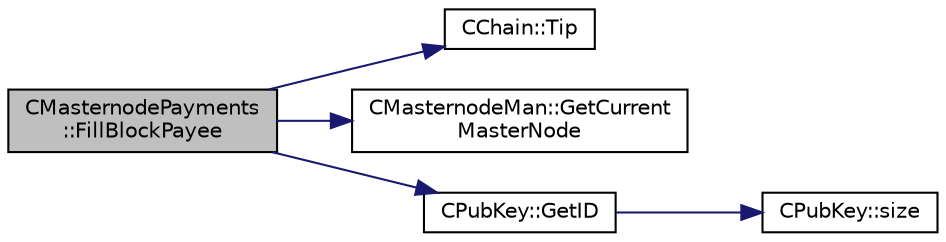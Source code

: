 digraph "CMasternodePayments::FillBlockPayee"
{
 // LATEX_PDF_SIZE
  edge [fontname="Helvetica",fontsize="10",labelfontname="Helvetica",labelfontsize="10"];
  node [fontname="Helvetica",fontsize="10",shape=record];
  rankdir="LR";
  Node0 [label="CMasternodePayments\l::FillBlockPayee",height=0.2,width=0.4,color="black", fillcolor="grey75", style="filled", fontcolor="black",tooltip=" "];
  Node0 -> Node1 [color="midnightblue",fontsize="10",style="solid"];
  Node1 [label="CChain::Tip",height=0.2,width=0.4,color="black", fillcolor="white", style="filled",URL="$class_c_chain.html#a40ccefec14f8f3195c08c827af8cf412",tooltip=" "];
  Node0 -> Node2 [color="midnightblue",fontsize="10",style="solid"];
  Node2 [label="CMasternodeMan::GetCurrent\lMasterNode",height=0.2,width=0.4,color="black", fillcolor="white", style="filled",URL="$class_c_masternode_man.html#a2b3a91870855e8fcb9b2b6e00c35197f",tooltip="Get the current winner for this block."];
  Node0 -> Node3 [color="midnightblue",fontsize="10",style="solid"];
  Node3 [label="CPubKey::GetID",height=0.2,width=0.4,color="black", fillcolor="white", style="filled",URL="$class_c_pub_key.html#a2675f7e6f72eff68e7a5227289feb021",tooltip="Get the KeyID of this public key (hash of its serialization)"];
  Node3 -> Node4 [color="midnightblue",fontsize="10",style="solid"];
  Node4 [label="CPubKey::size",height=0.2,width=0.4,color="black", fillcolor="white", style="filled",URL="$class_c_pub_key.html#a6bb28fcf0a5f799c69f5b7269363b309",tooltip="Simple read-only vector-like interface to the pubkey data."];
}
